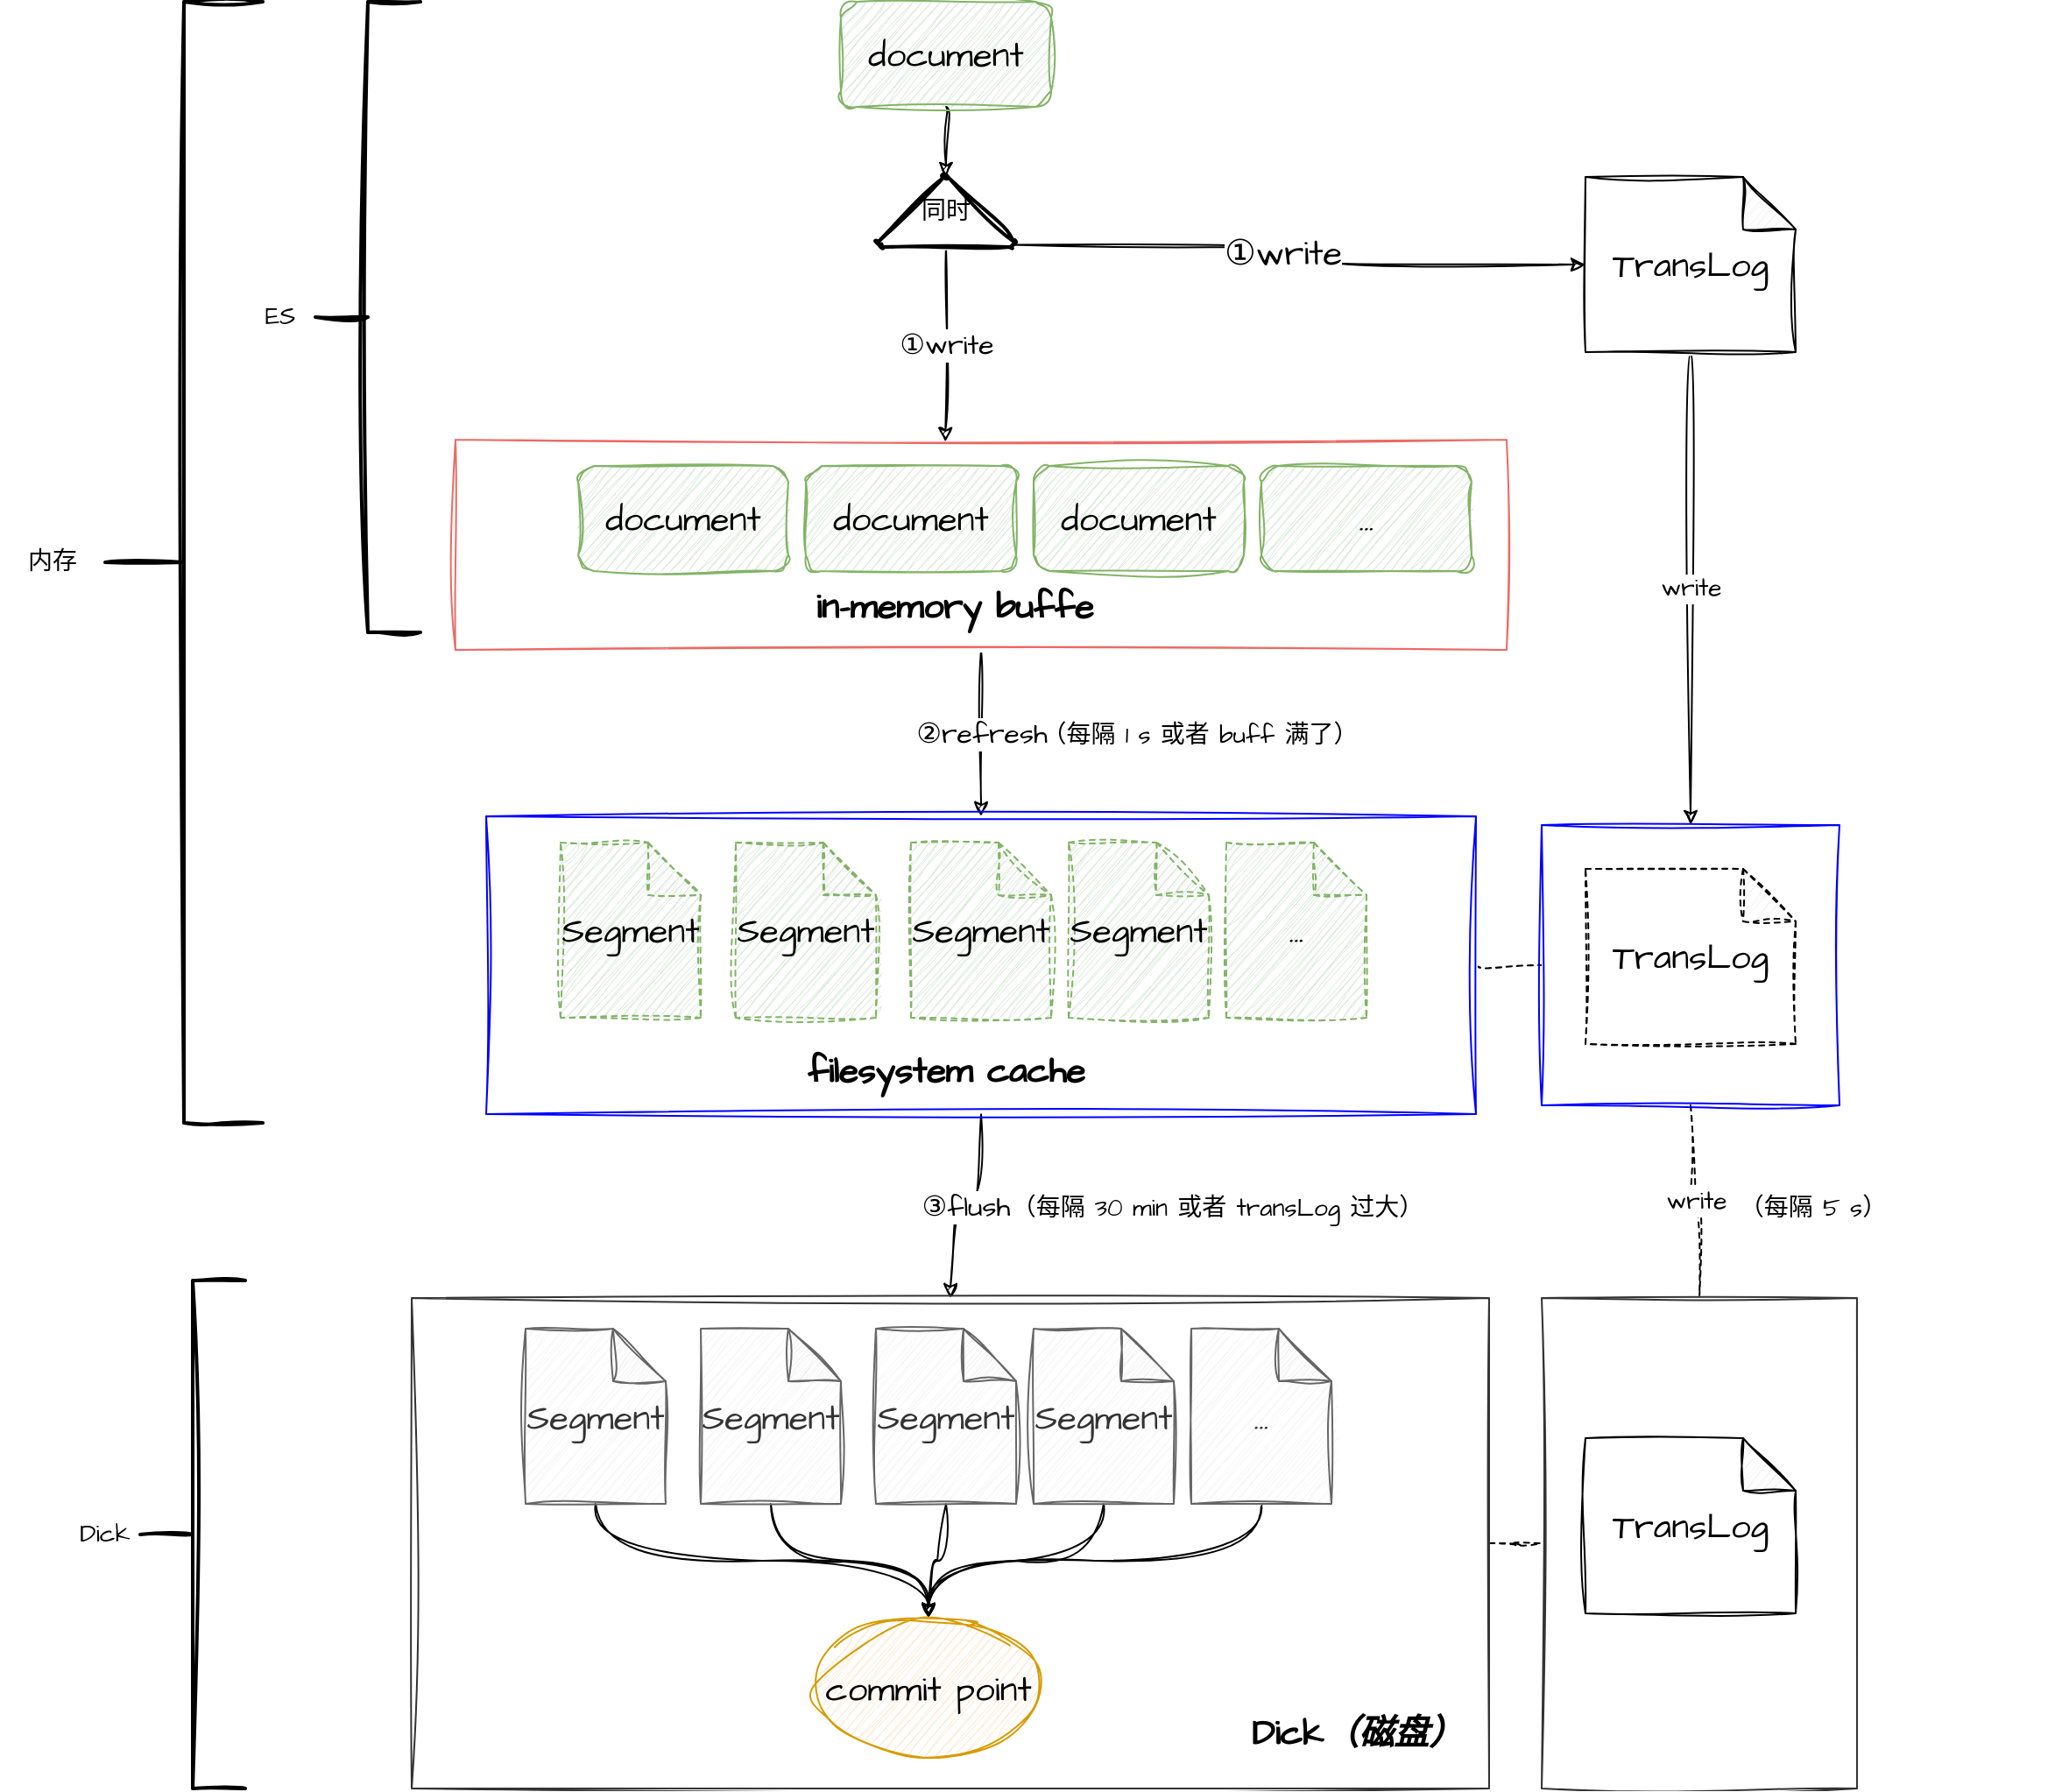 <mxfile version="20.4.0" type="github">
  <diagram id="C5RBs43oDa-KdzZeNtuy" name="Page-1">
    <mxGraphModel dx="2310" dy="816" grid="1" gridSize="10" guides="1" tooltips="1" connect="1" arrows="0" fold="1" page="1" pageScale="1" pageWidth="827" pageHeight="1169" math="0" shadow="0">
      <root>
        <mxCell id="WIyWlLk6GJQsqaUBKTNV-0" />
        <mxCell id="WIyWlLk6GJQsqaUBKTNV-1" parent="WIyWlLk6GJQsqaUBKTNV-0" />
        <mxCell id="B6rhOWFwD2jO_KiX5RUi-1" value="①write" style="edgeStyle=orthogonalEdgeStyle;rounded=0;sketch=1;hachureGap=4;jiggle=2;orthogonalLoop=1;jettySize=auto;html=1;fontFamily=Architects Daughter;fontSource=https%3A%2F%2Ffonts.googleapis.com%2Fcss%3Ffamily%3DArchitects%2BDaughter;fontSize=16;entryX=0.466;entryY=0.011;entryDx=0;entryDy=0;entryPerimeter=0;exitX=0.5;exitY=1;exitDx=0;exitDy=0;exitPerimeter=0;curved=1;" edge="1" parent="WIyWlLk6GJQsqaUBKTNV-1" source="B6rhOWFwD2jO_KiX5RUi-53" target="B6rhOWFwD2jO_KiX5RUi-2">
          <mxGeometry relative="1" as="geometry">
            <mxPoint x="400" y="360" as="targetPoint" />
          </mxGeometry>
        </mxCell>
        <mxCell id="B6rhOWFwD2jO_KiX5RUi-7" style="edgeStyle=orthogonalEdgeStyle;rounded=0;sketch=1;hachureGap=4;jiggle=2;orthogonalLoop=1;jettySize=auto;html=1;fontFamily=Architects Daughter;fontSource=https%3A%2F%2Ffonts.googleapis.com%2Fcss%3Ffamily%3DArchitects%2BDaughter;fontSize=16;exitX=0.99;exitY=0.97;exitDx=0;exitDy=0;exitPerimeter=0;curved=1;" edge="1" parent="WIyWlLk6GJQsqaUBKTNV-1" source="B6rhOWFwD2jO_KiX5RUi-53" target="B6rhOWFwD2jO_KiX5RUi-8">
          <mxGeometry relative="1" as="geometry">
            <mxPoint x="635" y="270" as="targetPoint" />
          </mxGeometry>
        </mxCell>
        <mxCell id="B6rhOWFwD2jO_KiX5RUi-9" value="①write" style="edgeLabel;html=1;align=center;verticalAlign=middle;resizable=0;points=[];fontSize=20;fontFamily=Architects Daughter;fontStyle=0" vertex="1" connectable="0" parent="B6rhOWFwD2jO_KiX5RUi-7">
          <mxGeometry x="-0.088" y="-4" relative="1" as="geometry">
            <mxPoint as="offset" />
          </mxGeometry>
        </mxCell>
        <mxCell id="B6rhOWFwD2jO_KiX5RUi-55" style="edgeStyle=orthogonalEdgeStyle;curved=1;rounded=0;sketch=1;hachureGap=4;jiggle=2;orthogonalLoop=1;jettySize=auto;html=1;exitX=0.5;exitY=1;exitDx=0;exitDy=0;entryX=0.5;entryY=0;entryDx=0;entryDy=0;entryPerimeter=0;fontFamily=Architects Daughter;fontSource=https%3A%2F%2Ffonts.googleapis.com%2Fcss%3Ffamily%3DArchitects%2BDaughter;fontSize=14;" edge="1" parent="WIyWlLk6GJQsqaUBKTNV-1" source="B6rhOWFwD2jO_KiX5RUi-0" target="B6rhOWFwD2jO_KiX5RUi-53">
          <mxGeometry relative="1" as="geometry" />
        </mxCell>
        <mxCell id="B6rhOWFwD2jO_KiX5RUi-0" value="document" style="rounded=1;whiteSpace=wrap;html=1;sketch=1;hachureGap=4;jiggle=2;fontFamily=Architects Daughter;fontSource=https%3A%2F%2Ffonts.googleapis.com%2Fcss%3Ffamily%3DArchitects%2BDaughter;fontSize=20;fillColor=#d5e8d4;strokeColor=#82b366;" vertex="1" parent="WIyWlLk6GJQsqaUBKTNV-1">
          <mxGeometry x="340" y="120" width="120" height="60" as="geometry" />
        </mxCell>
        <mxCell id="B6rhOWFwD2jO_KiX5RUi-10" value="②refresh" style="edgeStyle=orthogonalEdgeStyle;rounded=0;sketch=1;hachureGap=4;jiggle=2;orthogonalLoop=1;jettySize=auto;html=1;fontFamily=Architects Daughter;fontSource=https%3A%2F%2Ffonts.googleapis.com%2Fcss%3Ffamily%3DArchitects%2BDaughter;fontSize=16;" edge="1" parent="WIyWlLk6GJQsqaUBKTNV-1" source="B6rhOWFwD2jO_KiX5RUi-2" target="B6rhOWFwD2jO_KiX5RUi-11">
          <mxGeometry relative="1" as="geometry">
            <mxPoint x="420" y="520" as="targetPoint" />
          </mxGeometry>
        </mxCell>
        <mxCell id="B6rhOWFwD2jO_KiX5RUi-2" value="" style="rounded=0;whiteSpace=wrap;html=1;sketch=1;hachureGap=4;jiggle=2;fontFamily=Architects Daughter;fontSource=https%3A%2F%2Ffonts.googleapis.com%2Fcss%3Ffamily%3DArchitects%2BDaughter;fontSize=20;strokeColor=#EA6B66;" vertex="1" parent="WIyWlLk6GJQsqaUBKTNV-1">
          <mxGeometry x="120" y="370" width="600" height="120" as="geometry" />
        </mxCell>
        <mxCell id="B6rhOWFwD2jO_KiX5RUi-3" value="document" style="rounded=1;whiteSpace=wrap;html=1;sketch=1;hachureGap=4;jiggle=2;fontFamily=Architects Daughter;fontSource=https%3A%2F%2Ffonts.googleapis.com%2Fcss%3Ffamily%3DArchitects%2BDaughter;fontSize=20;fillColor=#d5e8d4;strokeColor=#82b366;" vertex="1" parent="WIyWlLk6GJQsqaUBKTNV-1">
          <mxGeometry x="190" y="385" width="120" height="60" as="geometry" />
        </mxCell>
        <mxCell id="B6rhOWFwD2jO_KiX5RUi-4" value="document" style="rounded=1;whiteSpace=wrap;html=1;sketch=1;hachureGap=4;jiggle=2;fontFamily=Architects Daughter;fontSource=https%3A%2F%2Ffonts.googleapis.com%2Fcss%3Ffamily%3DArchitects%2BDaughter;fontSize=20;fillColor=#d5e8d4;strokeColor=#82b366;" vertex="1" parent="WIyWlLk6GJQsqaUBKTNV-1">
          <mxGeometry x="320" y="385" width="120" height="60" as="geometry" />
        </mxCell>
        <mxCell id="B6rhOWFwD2jO_KiX5RUi-5" value="document" style="rounded=1;whiteSpace=wrap;html=1;sketch=1;hachureGap=4;jiggle=2;fontFamily=Architects Daughter;fontSource=https%3A%2F%2Ffonts.googleapis.com%2Fcss%3Ffamily%3DArchitects%2BDaughter;fontSize=20;fillColor=#d5e8d4;strokeColor=#82b366;" vertex="1" parent="WIyWlLk6GJQsqaUBKTNV-1">
          <mxGeometry x="450" y="385" width="120" height="60" as="geometry" />
        </mxCell>
        <mxCell id="B6rhOWFwD2jO_KiX5RUi-6" value="..." style="rounded=1;whiteSpace=wrap;html=1;sketch=1;hachureGap=4;jiggle=2;fontFamily=Architects Daughter;fontSource=https%3A%2F%2Ffonts.googleapis.com%2Fcss%3Ffamily%3DArchitects%2BDaughter;fontSize=20;fillColor=#d5e8d4;strokeColor=#82b366;" vertex="1" parent="WIyWlLk6GJQsqaUBKTNV-1">
          <mxGeometry x="580" y="385" width="120" height="60" as="geometry" />
        </mxCell>
        <mxCell id="B6rhOWFwD2jO_KiX5RUi-60" value="write" style="edgeStyle=orthogonalEdgeStyle;curved=1;rounded=0;sketch=1;hachureGap=4;jiggle=2;orthogonalLoop=1;jettySize=auto;html=1;entryX=0.5;entryY=0;entryDx=0;entryDy=0;fontFamily=Architects Daughter;fontSource=https%3A%2F%2Ffonts.googleapis.com%2Fcss%3Ffamily%3DArchitects%2BDaughter;fontSize=14;" edge="1" parent="WIyWlLk6GJQsqaUBKTNV-1" source="B6rhOWFwD2jO_KiX5RUi-8" target="B6rhOWFwD2jO_KiX5RUi-59">
          <mxGeometry relative="1" as="geometry" />
        </mxCell>
        <mxCell id="B6rhOWFwD2jO_KiX5RUi-8" value="TransLog" style="shape=note;whiteSpace=wrap;html=1;backgroundOutline=1;darkOpacity=0.05;sketch=1;hachureGap=4;jiggle=2;fontFamily=Architects Daughter;fontSource=https%3A%2F%2Ffonts.googleapis.com%2Fcss%3Ffamily%3DArchitects%2BDaughter;fontSize=20;" vertex="1" parent="WIyWlLk6GJQsqaUBKTNV-1">
          <mxGeometry x="765" y="220" width="120" height="100" as="geometry" />
        </mxCell>
        <mxCell id="B6rhOWFwD2jO_KiX5RUi-38" value="③flush" style="edgeStyle=orthogonalEdgeStyle;curved=1;rounded=0;sketch=1;hachureGap=4;jiggle=2;orthogonalLoop=1;jettySize=auto;html=1;entryX=0.5;entryY=0;entryDx=0;entryDy=0;fontFamily=Architects Daughter;fontSource=https%3A%2F%2Ffonts.googleapis.com%2Fcss%3Ffamily%3DArchitects%2BDaughter;fontSize=16;" edge="1" parent="WIyWlLk6GJQsqaUBKTNV-1" source="B6rhOWFwD2jO_KiX5RUi-11" target="B6rhOWFwD2jO_KiX5RUi-24">
          <mxGeometry relative="1" as="geometry" />
        </mxCell>
        <mxCell id="B6rhOWFwD2jO_KiX5RUi-61" style="edgeStyle=orthogonalEdgeStyle;curved=1;rounded=0;sketch=1;hachureGap=4;jiggle=2;orthogonalLoop=1;jettySize=auto;html=1;exitX=1;exitY=0.5;exitDx=0;exitDy=0;entryX=0;entryY=0.5;entryDx=0;entryDy=0;fontFamily=Architects Daughter;fontSource=https%3A%2F%2Ffonts.googleapis.com%2Fcss%3Ffamily%3DArchitects%2BDaughter;fontSize=14;endArrow=none;endFill=0;dashed=1;" edge="1" parent="WIyWlLk6GJQsqaUBKTNV-1" source="B6rhOWFwD2jO_KiX5RUi-11" target="B6rhOWFwD2jO_KiX5RUi-59">
          <mxGeometry relative="1" as="geometry" />
        </mxCell>
        <mxCell id="B6rhOWFwD2jO_KiX5RUi-11" value="" style="rounded=0;whiteSpace=wrap;html=1;sketch=1;hachureGap=4;jiggle=2;fontFamily=Architects Daughter;fontSource=https%3A%2F%2Ffonts.googleapis.com%2Fcss%3Ffamily%3DArchitects%2BDaughter;fontSize=20;strokeColor=#0000FF;" vertex="1" parent="WIyWlLk6GJQsqaUBKTNV-1">
          <mxGeometry x="137.5" y="585" width="565" height="170" as="geometry" />
        </mxCell>
        <mxCell id="B6rhOWFwD2jO_KiX5RUi-12" value="Segment" style="shape=note;whiteSpace=wrap;html=1;backgroundOutline=1;darkOpacity=0.05;sketch=1;hachureGap=4;jiggle=2;fontFamily=Architects Daughter;fontSource=https%3A%2F%2Ffonts.googleapis.com%2Fcss%3Ffamily%3DArchitects%2BDaughter;fontSize=20;strokeColor=#82b366;dashed=1;fillColor=#d5e8d4;" vertex="1" parent="WIyWlLk6GJQsqaUBKTNV-1">
          <mxGeometry x="180" y="600" width="80" height="100" as="geometry" />
        </mxCell>
        <mxCell id="B6rhOWFwD2jO_KiX5RUi-13" value="Segment" style="shape=note;whiteSpace=wrap;html=1;backgroundOutline=1;darkOpacity=0.05;sketch=1;hachureGap=4;jiggle=2;fontFamily=Architects Daughter;fontSource=https%3A%2F%2Ffonts.googleapis.com%2Fcss%3Ffamily%3DArchitects%2BDaughter;fontSize=20;dashed=1;fillColor=#d5e8d4;strokeColor=#82b366;" vertex="1" parent="WIyWlLk6GJQsqaUBKTNV-1">
          <mxGeometry x="280" y="600" width="80" height="100" as="geometry" />
        </mxCell>
        <mxCell id="B6rhOWFwD2jO_KiX5RUi-14" value="Segment" style="shape=note;whiteSpace=wrap;html=1;backgroundOutline=1;darkOpacity=0.05;sketch=1;hachureGap=4;jiggle=2;fontFamily=Architects Daughter;fontSource=https%3A%2F%2Ffonts.googleapis.com%2Fcss%3Ffamily%3DArchitects%2BDaughter;fontSize=20;dashed=1;fillColor=#d5e8d4;strokeColor=#82b366;" vertex="1" parent="WIyWlLk6GJQsqaUBKTNV-1">
          <mxGeometry x="380" y="600" width="80" height="100" as="geometry" />
        </mxCell>
        <mxCell id="B6rhOWFwD2jO_KiX5RUi-15" value="Segment" style="shape=note;whiteSpace=wrap;html=1;backgroundOutline=1;darkOpacity=0.05;sketch=1;hachureGap=4;jiggle=2;fontFamily=Architects Daughter;fontSource=https%3A%2F%2Ffonts.googleapis.com%2Fcss%3Ffamily%3DArchitects%2BDaughter;fontSize=20;dashed=1;fillColor=#d5e8d4;strokeColor=#82b366;" vertex="1" parent="WIyWlLk6GJQsqaUBKTNV-1">
          <mxGeometry x="470" y="600" width="80" height="100" as="geometry" />
        </mxCell>
        <mxCell id="B6rhOWFwD2jO_KiX5RUi-16" value="..." style="shape=note;whiteSpace=wrap;html=1;backgroundOutline=1;darkOpacity=0.05;sketch=1;hachureGap=4;jiggle=2;fontFamily=Architects Daughter;fontSource=https%3A%2F%2Ffonts.googleapis.com%2Fcss%3Ffamily%3DArchitects%2BDaughter;fontSize=20;dashed=1;fillColor=#d5e8d4;strokeColor=#82b366;" vertex="1" parent="WIyWlLk6GJQsqaUBKTNV-1">
          <mxGeometry x="560" y="600" width="80" height="100" as="geometry" />
        </mxCell>
        <mxCell id="B6rhOWFwD2jO_KiX5RUi-67" style="edgeStyle=orthogonalEdgeStyle;curved=1;rounded=0;sketch=1;hachureGap=4;jiggle=2;orthogonalLoop=1;jettySize=auto;html=1;exitX=1;exitY=0.5;exitDx=0;exitDy=0;dashed=1;fontFamily=Architects Daughter;fontSource=https%3A%2F%2Ffonts.googleapis.com%2Fcss%3Ffamily%3DArchitects%2BDaughter;fontSize=14;endArrow=none;endFill=0;" edge="1" parent="WIyWlLk6GJQsqaUBKTNV-1" source="B6rhOWFwD2jO_KiX5RUi-24" target="B6rhOWFwD2jO_KiX5RUi-63">
          <mxGeometry relative="1" as="geometry" />
        </mxCell>
        <mxCell id="B6rhOWFwD2jO_KiX5RUi-24" value="" style="rounded=0;whiteSpace=wrap;html=1;sketch=1;hachureGap=4;jiggle=2;fontFamily=Architects Daughter;fontSource=https%3A%2F%2Ffonts.googleapis.com%2Fcss%3Ffamily%3DArchitects%2BDaughter;fontSize=20;strokeColor=#333333;" vertex="1" parent="WIyWlLk6GJQsqaUBKTNV-1">
          <mxGeometry x="95" y="860" width="615" height="280" as="geometry" />
        </mxCell>
        <mxCell id="B6rhOWFwD2jO_KiX5RUi-25" style="edgeStyle=orthogonalEdgeStyle;rounded=0;sketch=1;hachureGap=4;jiggle=2;orthogonalLoop=1;jettySize=auto;html=1;fontFamily=Architects Daughter;fontSource=https%3A%2F%2Ffonts.googleapis.com%2Fcss%3Ffamily%3DArchitects%2BDaughter;fontSize=16;curved=1;exitX=0.5;exitY=1;exitDx=0;exitDy=0;exitPerimeter=0;" edge="1" parent="WIyWlLk6GJQsqaUBKTNV-1" source="B6rhOWFwD2jO_KiX5RUi-26" target="B6rhOWFwD2jO_KiX5RUi-35">
          <mxGeometry relative="1" as="geometry" />
        </mxCell>
        <mxCell id="B6rhOWFwD2jO_KiX5RUi-26" value="Segment" style="shape=note;whiteSpace=wrap;html=1;backgroundOutline=1;darkOpacity=0.05;sketch=1;hachureGap=4;jiggle=2;fontFamily=Architects Daughter;fontSource=https%3A%2F%2Ffonts.googleapis.com%2Fcss%3Ffamily%3DArchitects%2BDaughter;fontSize=20;fillColor=#f5f5f5;fontColor=#333333;strokeColor=#666666;" vertex="1" parent="WIyWlLk6GJQsqaUBKTNV-1">
          <mxGeometry x="160" y="877.5" width="80" height="100" as="geometry" />
        </mxCell>
        <mxCell id="B6rhOWFwD2jO_KiX5RUi-27" style="edgeStyle=orthogonalEdgeStyle;curved=1;rounded=0;sketch=1;hachureGap=4;jiggle=2;orthogonalLoop=1;jettySize=auto;html=1;entryX=0.5;entryY=0;entryDx=0;entryDy=0;fontFamily=Architects Daughter;fontSource=https%3A%2F%2Ffonts.googleapis.com%2Fcss%3Ffamily%3DArchitects%2BDaughter;fontSize=16;" edge="1" parent="WIyWlLk6GJQsqaUBKTNV-1" source="B6rhOWFwD2jO_KiX5RUi-28" target="B6rhOWFwD2jO_KiX5RUi-35">
          <mxGeometry relative="1" as="geometry" />
        </mxCell>
        <mxCell id="B6rhOWFwD2jO_KiX5RUi-28" value="Segment" style="shape=note;whiteSpace=wrap;html=1;backgroundOutline=1;darkOpacity=0.05;sketch=1;hachureGap=4;jiggle=2;fontFamily=Architects Daughter;fontSource=https%3A%2F%2Ffonts.googleapis.com%2Fcss%3Ffamily%3DArchitects%2BDaughter;fontSize=20;fillColor=#f5f5f5;fontColor=#333333;strokeColor=#666666;" vertex="1" parent="WIyWlLk6GJQsqaUBKTNV-1">
          <mxGeometry x="260" y="877.5" width="80" height="100" as="geometry" />
        </mxCell>
        <mxCell id="B6rhOWFwD2jO_KiX5RUi-29" style="edgeStyle=orthogonalEdgeStyle;curved=1;rounded=0;sketch=1;hachureGap=4;jiggle=2;orthogonalLoop=1;jettySize=auto;html=1;entryX=0.5;entryY=0;entryDx=0;entryDy=0;fontFamily=Architects Daughter;fontSource=https%3A%2F%2Ffonts.googleapis.com%2Fcss%3Ffamily%3DArchitects%2BDaughter;fontSize=16;" edge="1" parent="WIyWlLk6GJQsqaUBKTNV-1" source="B6rhOWFwD2jO_KiX5RUi-30" target="B6rhOWFwD2jO_KiX5RUi-35">
          <mxGeometry relative="1" as="geometry" />
        </mxCell>
        <mxCell id="B6rhOWFwD2jO_KiX5RUi-30" value="Segment" style="shape=note;whiteSpace=wrap;html=1;backgroundOutline=1;darkOpacity=0.05;sketch=1;hachureGap=4;jiggle=2;fontFamily=Architects Daughter;fontSource=https%3A%2F%2Ffonts.googleapis.com%2Fcss%3Ffamily%3DArchitects%2BDaughter;fontSize=20;fillColor=#f5f5f5;fontColor=#333333;strokeColor=#666666;" vertex="1" parent="WIyWlLk6GJQsqaUBKTNV-1">
          <mxGeometry x="360" y="877.5" width="80" height="100" as="geometry" />
        </mxCell>
        <mxCell id="B6rhOWFwD2jO_KiX5RUi-31" style="edgeStyle=orthogonalEdgeStyle;curved=1;rounded=0;sketch=1;hachureGap=4;jiggle=2;orthogonalLoop=1;jettySize=auto;html=1;entryX=0.5;entryY=0;entryDx=0;entryDy=0;fontFamily=Architects Daughter;fontSource=https%3A%2F%2Ffonts.googleapis.com%2Fcss%3Ffamily%3DArchitects%2BDaughter;fontSize=16;exitX=0.5;exitY=1;exitDx=0;exitDy=0;exitPerimeter=0;" edge="1" parent="WIyWlLk6GJQsqaUBKTNV-1" source="B6rhOWFwD2jO_KiX5RUi-32" target="B6rhOWFwD2jO_KiX5RUi-35">
          <mxGeometry relative="1" as="geometry" />
        </mxCell>
        <mxCell id="B6rhOWFwD2jO_KiX5RUi-32" value="Segment" style="shape=note;whiteSpace=wrap;html=1;backgroundOutline=1;darkOpacity=0.05;sketch=1;hachureGap=4;jiggle=2;fontFamily=Architects Daughter;fontSource=https%3A%2F%2Ffonts.googleapis.com%2Fcss%3Ffamily%3DArchitects%2BDaughter;fontSize=20;fillColor=#f5f5f5;fontColor=#333333;strokeColor=#666666;" vertex="1" parent="WIyWlLk6GJQsqaUBKTNV-1">
          <mxGeometry x="450" y="877.5" width="80" height="100" as="geometry" />
        </mxCell>
        <mxCell id="B6rhOWFwD2jO_KiX5RUi-33" style="edgeStyle=orthogonalEdgeStyle;curved=1;rounded=0;sketch=1;hachureGap=4;jiggle=2;orthogonalLoop=1;jettySize=auto;html=1;fontFamily=Architects Daughter;fontSource=https%3A%2F%2Ffonts.googleapis.com%2Fcss%3Ffamily%3DArchitects%2BDaughter;fontSize=16;exitX=0.5;exitY=1;exitDx=0;exitDy=0;exitPerimeter=0;" edge="1" parent="WIyWlLk6GJQsqaUBKTNV-1" source="B6rhOWFwD2jO_KiX5RUi-34" target="B6rhOWFwD2jO_KiX5RUi-35">
          <mxGeometry relative="1" as="geometry" />
        </mxCell>
        <mxCell id="B6rhOWFwD2jO_KiX5RUi-34" value="..." style="shape=note;whiteSpace=wrap;html=1;backgroundOutline=1;darkOpacity=0.05;sketch=1;hachureGap=4;jiggle=2;fontFamily=Architects Daughter;fontSource=https%3A%2F%2Ffonts.googleapis.com%2Fcss%3Ffamily%3DArchitects%2BDaughter;fontSize=20;fillColor=#f5f5f5;fontColor=#333333;strokeColor=#666666;" vertex="1" parent="WIyWlLk6GJQsqaUBKTNV-1">
          <mxGeometry x="540" y="877.5" width="80" height="100" as="geometry" />
        </mxCell>
        <mxCell id="B6rhOWFwD2jO_KiX5RUi-35" value="commit point" style="ellipse;whiteSpace=wrap;html=1;sketch=1;hachureGap=4;jiggle=2;fontFamily=Architects Daughter;fontSource=https%3A%2F%2Ffonts.googleapis.com%2Fcss%3Ffamily%3DArchitects%2BDaughter;fontSize=20;fillColor=#ffe6cc;strokeColor=#d79b00;" vertex="1" parent="WIyWlLk6GJQsqaUBKTNV-1">
          <mxGeometry x="330" y="1042.5" width="120" height="80" as="geometry" />
        </mxCell>
        <mxCell id="B6rhOWFwD2jO_KiX5RUi-36" value="in-memory buffe" style="text;html=1;strokeColor=none;fillColor=none;align=center;verticalAlign=middle;whiteSpace=wrap;rounded=0;sketch=1;hachureGap=4;jiggle=2;fontFamily=Architects Daughter;fontSource=https%3A%2F%2Ffonts.googleapis.com%2Fcss%3Ffamily%3DArchitects%2BDaughter;fontSize=20;fontStyle=1" vertex="1" parent="WIyWlLk6GJQsqaUBKTNV-1">
          <mxGeometry x="310" y="450" width="190" height="30" as="geometry" />
        </mxCell>
        <mxCell id="B6rhOWFwD2jO_KiX5RUi-37" value="filesystem cache" style="text;html=1;strokeColor=none;fillColor=none;align=center;verticalAlign=middle;whiteSpace=wrap;rounded=0;sketch=1;hachureGap=4;jiggle=2;fontFamily=Architects Daughter;fontSource=https%3A%2F%2Ffonts.googleapis.com%2Fcss%3Ffamily%3DArchitects%2BDaughter;fontSize=20;fontStyle=1" vertex="1" parent="WIyWlLk6GJQsqaUBKTNV-1">
          <mxGeometry x="305" y="715" width="190" height="30" as="geometry" />
        </mxCell>
        <mxCell id="B6rhOWFwD2jO_KiX5RUi-39" value="Dick&lt;i&gt;（磁盘）&lt;/i&gt;" style="text;html=1;strokeColor=none;fillColor=none;align=center;verticalAlign=middle;whiteSpace=wrap;rounded=0;sketch=1;hachureGap=4;jiggle=2;fontFamily=Architects Daughter;fontSource=https%3A%2F%2Ffonts.googleapis.com%2Fcss%3Ffamily%3DArchitects%2BDaughter;fontSize=20;fontStyle=1" vertex="1" parent="WIyWlLk6GJQsqaUBKTNV-1">
          <mxGeometry x="540" y="1092.5" width="190" height="30" as="geometry" />
        </mxCell>
        <mxCell id="B6rhOWFwD2jO_KiX5RUi-41" value="（每隔 1&amp;nbsp;s&amp;nbsp;或者&amp;nbsp;buff&amp;nbsp;满了）" style="text;html=1;strokeColor=none;fillColor=none;align=center;verticalAlign=middle;whiteSpace=wrap;rounded=0;dashed=1;sketch=1;hachureGap=4;jiggle=2;fontFamily=Architects Daughter;fontSize=14;fontSource=https%3A%2F%2Ffonts.googleapis.com%2Fcss%3Ffamily%3DArchitects%2BDaughter;" vertex="1" parent="WIyWlLk6GJQsqaUBKTNV-1">
          <mxGeometry x="420" y="534" width="250" height="10" as="geometry" />
        </mxCell>
        <mxCell id="B6rhOWFwD2jO_KiX5RUi-45" value="（每隔 30&amp;nbsp;min&amp;nbsp;或者&amp;nbsp;transLog&amp;nbsp;过大）" style="text;html=1;strokeColor=none;fillColor=none;align=center;verticalAlign=middle;whiteSpace=wrap;rounded=0;dashed=1;sketch=1;hachureGap=4;jiggle=2;fontFamily=Architects Daughter;fontSize=14;fontSource=https%3A%2F%2Ffonts.googleapis.com%2Fcss%3Ffamily%3DArchitects%2BDaughter;" vertex="1" parent="WIyWlLk6GJQsqaUBKTNV-1">
          <mxGeometry x="410" y="804" width="290" height="10" as="geometry" />
        </mxCell>
        <mxCell id="B6rhOWFwD2jO_KiX5RUi-46" value="" style="strokeWidth=2;html=1;shape=mxgraph.flowchart.annotation_2;align=left;labelPosition=right;pointerEvents=1;sketch=1;hachureGap=4;jiggle=2;strokeColor=#000000;fontFamily=Architects Daughter;fontSource=https%3A%2F%2Ffonts.googleapis.com%2Fcss%3Ffamily%3DArchitects%2BDaughter;fontSize=14;" vertex="1" parent="WIyWlLk6GJQsqaUBKTNV-1">
          <mxGeometry x="40" y="120" width="60" height="360" as="geometry" />
        </mxCell>
        <mxCell id="B6rhOWFwD2jO_KiX5RUi-47" value="ES" style="text;html=1;strokeColor=none;fillColor=none;align=center;verticalAlign=middle;whiteSpace=wrap;rounded=0;sketch=1;hachureGap=4;jiggle=2;fontFamily=Architects Daughter;fontSource=https%3A%2F%2Ffonts.googleapis.com%2Fcss%3Ffamily%3DArchitects%2BDaughter;fontSize=14;" vertex="1" parent="WIyWlLk6GJQsqaUBKTNV-1">
          <mxGeometry x="-10" y="285" width="60" height="30" as="geometry" />
        </mxCell>
        <mxCell id="B6rhOWFwD2jO_KiX5RUi-48" value="" style="strokeWidth=2;html=1;shape=mxgraph.flowchart.annotation_2;align=left;labelPosition=right;pointerEvents=1;sketch=1;hachureGap=4;jiggle=2;strokeColor=#000000;fontFamily=Architects Daughter;fontSource=https%3A%2F%2Ffonts.googleapis.com%2Fcss%3Ffamily%3DArchitects%2BDaughter;fontSize=14;" vertex="1" parent="WIyWlLk6GJQsqaUBKTNV-1">
          <mxGeometry x="-80" y="120" width="90" height="640" as="geometry" />
        </mxCell>
        <mxCell id="B6rhOWFwD2jO_KiX5RUi-49" value="内存" style="text;html=1;strokeColor=none;fillColor=none;align=center;verticalAlign=middle;whiteSpace=wrap;rounded=0;sketch=1;hachureGap=4;jiggle=2;fontFamily=Architects Daughter;fontSource=https%3A%2F%2Ffonts.googleapis.com%2Fcss%3Ffamily%3DArchitects%2BDaughter;fontSize=14;" vertex="1" parent="WIyWlLk6GJQsqaUBKTNV-1">
          <mxGeometry x="-140" y="425" width="60" height="30" as="geometry" />
        </mxCell>
        <mxCell id="B6rhOWFwD2jO_KiX5RUi-50" value="" style="strokeWidth=2;html=1;shape=mxgraph.flowchart.annotation_2;align=left;labelPosition=right;pointerEvents=1;sketch=1;hachureGap=4;jiggle=2;strokeColor=#000000;fontFamily=Architects Daughter;fontSource=https%3A%2F%2Ffonts.googleapis.com%2Fcss%3Ffamily%3DArchitects%2BDaughter;fontSize=14;" vertex="1" parent="WIyWlLk6GJQsqaUBKTNV-1">
          <mxGeometry x="-60" y="850" width="60" height="290" as="geometry" />
        </mxCell>
        <mxCell id="B6rhOWFwD2jO_KiX5RUi-51" value="Dick" style="text;html=1;strokeColor=none;fillColor=none;align=center;verticalAlign=middle;whiteSpace=wrap;rounded=0;sketch=1;hachureGap=4;jiggle=2;fontFamily=Architects Daughter;fontSource=https%3A%2F%2Ffonts.googleapis.com%2Fcss%3Ffamily%3DArchitects%2BDaughter;fontSize=14;" vertex="1" parent="WIyWlLk6GJQsqaUBKTNV-1">
          <mxGeometry x="-110" y="980" width="60" height="30" as="geometry" />
        </mxCell>
        <mxCell id="B6rhOWFwD2jO_KiX5RUi-53" value="同时" style="strokeWidth=2;html=1;shape=mxgraph.flowchart.extract_or_measurement;whiteSpace=wrap;sketch=1;hachureGap=4;jiggle=2;strokeColor=#000000;fontFamily=Architects Daughter;fontSource=https%3A%2F%2Ffonts.googleapis.com%2Fcss%3Ffamily%3DArchitects%2BDaughter;fontSize=14;" vertex="1" parent="WIyWlLk6GJQsqaUBKTNV-1">
          <mxGeometry x="361.25" y="220" width="77.5" height="40" as="geometry" />
        </mxCell>
        <mxCell id="B6rhOWFwD2jO_KiX5RUi-65" value="write" style="edgeStyle=orthogonalEdgeStyle;curved=1;rounded=0;sketch=1;hachureGap=4;jiggle=2;orthogonalLoop=1;jettySize=auto;html=1;exitX=0.5;exitY=1;exitDx=0;exitDy=0;entryX=0.5;entryY=0;entryDx=0;entryDy=0;dashed=1;fontFamily=Architects Daughter;fontSource=https%3A%2F%2Ffonts.googleapis.com%2Fcss%3Ffamily%3DArchitects%2BDaughter;fontSize=14;endArrow=none;endFill=0;" edge="1" parent="WIyWlLk6GJQsqaUBKTNV-1" source="B6rhOWFwD2jO_KiX5RUi-59" target="B6rhOWFwD2jO_KiX5RUi-63">
          <mxGeometry relative="1" as="geometry" />
        </mxCell>
        <mxCell id="B6rhOWFwD2jO_KiX5RUi-59" value="" style="rounded=0;whiteSpace=wrap;html=1;sketch=1;hachureGap=4;jiggle=2;fontFamily=Architects Daughter;fontSource=https%3A%2F%2Ffonts.googleapis.com%2Fcss%3Ffamily%3DArchitects%2BDaughter;fontSize=20;strokeColor=#0000FF;" vertex="1" parent="WIyWlLk6GJQsqaUBKTNV-1">
          <mxGeometry x="740" y="590" width="170" height="160" as="geometry" />
        </mxCell>
        <mxCell id="B6rhOWFwD2jO_KiX5RUi-62" value="TransLog" style="shape=note;whiteSpace=wrap;html=1;backgroundOutline=1;darkOpacity=0.05;sketch=1;hachureGap=4;jiggle=2;fontFamily=Architects Daughter;fontSource=https%3A%2F%2Ffonts.googleapis.com%2Fcss%3Ffamily%3DArchitects%2BDaughter;fontSize=20;dashed=1;" vertex="1" parent="WIyWlLk6GJQsqaUBKTNV-1">
          <mxGeometry x="765" y="615" width="120" height="100" as="geometry" />
        </mxCell>
        <mxCell id="B6rhOWFwD2jO_KiX5RUi-63" value="" style="rounded=0;whiteSpace=wrap;html=1;sketch=1;hachureGap=4;jiggle=2;fontFamily=Architects Daughter;fontSource=https%3A%2F%2Ffonts.googleapis.com%2Fcss%3Ffamily%3DArchitects%2BDaughter;fontSize=20;strokeColor=#333333;" vertex="1" parent="WIyWlLk6GJQsqaUBKTNV-1">
          <mxGeometry x="740" y="860" width="180" height="280" as="geometry" />
        </mxCell>
        <mxCell id="B6rhOWFwD2jO_KiX5RUi-64" value="TransLog" style="shape=note;whiteSpace=wrap;html=1;backgroundOutline=1;darkOpacity=0.05;sketch=1;hachureGap=4;jiggle=2;fontFamily=Architects Daughter;fontSource=https%3A%2F%2Ffonts.googleapis.com%2Fcss%3Ffamily%3DArchitects%2BDaughter;fontSize=20;" vertex="1" parent="WIyWlLk6GJQsqaUBKTNV-1">
          <mxGeometry x="765" y="940" width="120" height="100" as="geometry" />
        </mxCell>
        <mxCell id="B6rhOWFwD2jO_KiX5RUi-66" value="（每隔 5 s）" style="text;html=1;strokeColor=none;fillColor=none;align=center;verticalAlign=middle;whiteSpace=wrap;rounded=0;dashed=1;sketch=1;hachureGap=4;jiggle=2;fontFamily=Architects Daughter;fontSize=14;fontSource=https%3A%2F%2Ffonts.googleapis.com%2Fcss%3Ffamily%3DArchitects%2BDaughter;" vertex="1" parent="WIyWlLk6GJQsqaUBKTNV-1">
          <mxGeometry x="750" y="804" width="290" height="10" as="geometry" />
        </mxCell>
      </root>
    </mxGraphModel>
  </diagram>
</mxfile>
